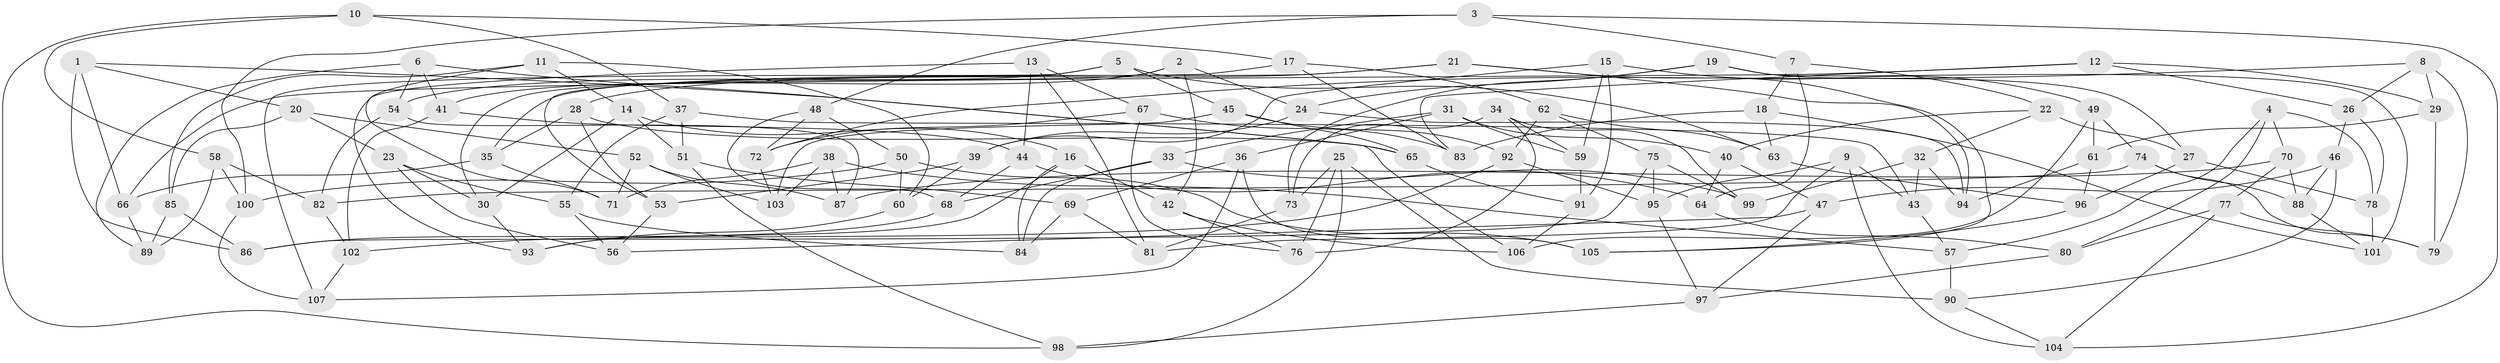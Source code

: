 // Generated by graph-tools (version 1.1) at 2025/11/02/27/25 16:11:47]
// undirected, 107 vertices, 214 edges
graph export_dot {
graph [start="1"]
  node [color=gray90,style=filled];
  1;
  2;
  3;
  4;
  5;
  6;
  7;
  8;
  9;
  10;
  11;
  12;
  13;
  14;
  15;
  16;
  17;
  18;
  19;
  20;
  21;
  22;
  23;
  24;
  25;
  26;
  27;
  28;
  29;
  30;
  31;
  32;
  33;
  34;
  35;
  36;
  37;
  38;
  39;
  40;
  41;
  42;
  43;
  44;
  45;
  46;
  47;
  48;
  49;
  50;
  51;
  52;
  53;
  54;
  55;
  56;
  57;
  58;
  59;
  60;
  61;
  62;
  63;
  64;
  65;
  66;
  67;
  68;
  69;
  70;
  71;
  72;
  73;
  74;
  75;
  76;
  77;
  78;
  79;
  80;
  81;
  82;
  83;
  84;
  85;
  86;
  87;
  88;
  89;
  90;
  91;
  92;
  93;
  94;
  95;
  96;
  97;
  98;
  99;
  100;
  101;
  102;
  103;
  104;
  105;
  106;
  107;
  1 -- 20;
  1 -- 86;
  1 -- 65;
  1 -- 66;
  2 -- 24;
  2 -- 42;
  2 -- 30;
  2 -- 41;
  3 -- 100;
  3 -- 7;
  3 -- 104;
  3 -- 48;
  4 -- 80;
  4 -- 70;
  4 -- 57;
  4 -- 78;
  5 -- 63;
  5 -- 54;
  5 -- 107;
  5 -- 45;
  6 -- 106;
  6 -- 41;
  6 -- 89;
  6 -- 54;
  7 -- 64;
  7 -- 18;
  7 -- 22;
  8 -- 29;
  8 -- 79;
  8 -- 72;
  8 -- 26;
  9 -- 104;
  9 -- 95;
  9 -- 81;
  9 -- 43;
  10 -- 58;
  10 -- 98;
  10 -- 37;
  10 -- 17;
  11 -- 60;
  11 -- 14;
  11 -- 85;
  11 -- 71;
  12 -- 26;
  12 -- 29;
  12 -- 83;
  12 -- 66;
  13 -- 93;
  13 -- 67;
  13 -- 81;
  13 -- 44;
  14 -- 30;
  14 -- 16;
  14 -- 51;
  15 -- 39;
  15 -- 49;
  15 -- 91;
  15 -- 59;
  16 -- 84;
  16 -- 42;
  16 -- 93;
  17 -- 83;
  17 -- 53;
  17 -- 62;
  18 -- 63;
  18 -- 83;
  18 -- 101;
  19 -- 24;
  19 -- 27;
  19 -- 101;
  19 -- 73;
  20 -- 52;
  20 -- 85;
  20 -- 23;
  21 -- 35;
  21 -- 28;
  21 -- 105;
  21 -- 94;
  22 -- 32;
  22 -- 40;
  22 -- 27;
  23 -- 55;
  23 -- 56;
  23 -- 30;
  24 -- 39;
  24 -- 94;
  25 -- 98;
  25 -- 73;
  25 -- 76;
  25 -- 90;
  26 -- 78;
  26 -- 46;
  27 -- 96;
  27 -- 78;
  28 -- 65;
  28 -- 53;
  28 -- 35;
  29 -- 61;
  29 -- 79;
  30 -- 93;
  31 -- 40;
  31 -- 36;
  31 -- 59;
  31 -- 33;
  32 -- 94;
  32 -- 99;
  32 -- 43;
  33 -- 99;
  33 -- 68;
  33 -- 84;
  34 -- 59;
  34 -- 99;
  34 -- 73;
  34 -- 76;
  35 -- 66;
  35 -- 71;
  36 -- 69;
  36 -- 105;
  36 -- 107;
  37 -- 55;
  37 -- 43;
  37 -- 51;
  38 -- 57;
  38 -- 103;
  38 -- 87;
  38 -- 71;
  39 -- 60;
  39 -- 53;
  40 -- 64;
  40 -- 47;
  41 -- 102;
  41 -- 44;
  42 -- 106;
  42 -- 76;
  43 -- 57;
  44 -- 64;
  44 -- 68;
  45 -- 103;
  45 -- 65;
  45 -- 92;
  46 -- 90;
  46 -- 47;
  46 -- 88;
  47 -- 56;
  47 -- 97;
  48 -- 72;
  48 -- 68;
  48 -- 50;
  49 -- 106;
  49 -- 61;
  49 -- 74;
  50 -- 105;
  50 -- 100;
  50 -- 60;
  51 -- 98;
  51 -- 69;
  52 -- 87;
  52 -- 71;
  52 -- 103;
  53 -- 56;
  54 -- 87;
  54 -- 82;
  55 -- 56;
  55 -- 84;
  57 -- 90;
  58 -- 82;
  58 -- 100;
  58 -- 89;
  59 -- 91;
  60 -- 93;
  61 -- 94;
  61 -- 96;
  62 -- 75;
  62 -- 92;
  62 -- 63;
  63 -- 96;
  64 -- 80;
  65 -- 91;
  66 -- 89;
  67 -- 83;
  67 -- 76;
  67 -- 72;
  68 -- 86;
  69 -- 81;
  69 -- 84;
  70 -- 87;
  70 -- 77;
  70 -- 88;
  72 -- 103;
  73 -- 81;
  74 -- 88;
  74 -- 82;
  74 -- 79;
  75 -- 99;
  75 -- 95;
  75 -- 86;
  77 -- 80;
  77 -- 104;
  77 -- 79;
  78 -- 101;
  80 -- 97;
  82 -- 102;
  85 -- 89;
  85 -- 86;
  88 -- 101;
  90 -- 104;
  91 -- 106;
  92 -- 95;
  92 -- 102;
  95 -- 97;
  96 -- 105;
  97 -- 98;
  100 -- 107;
  102 -- 107;
}

